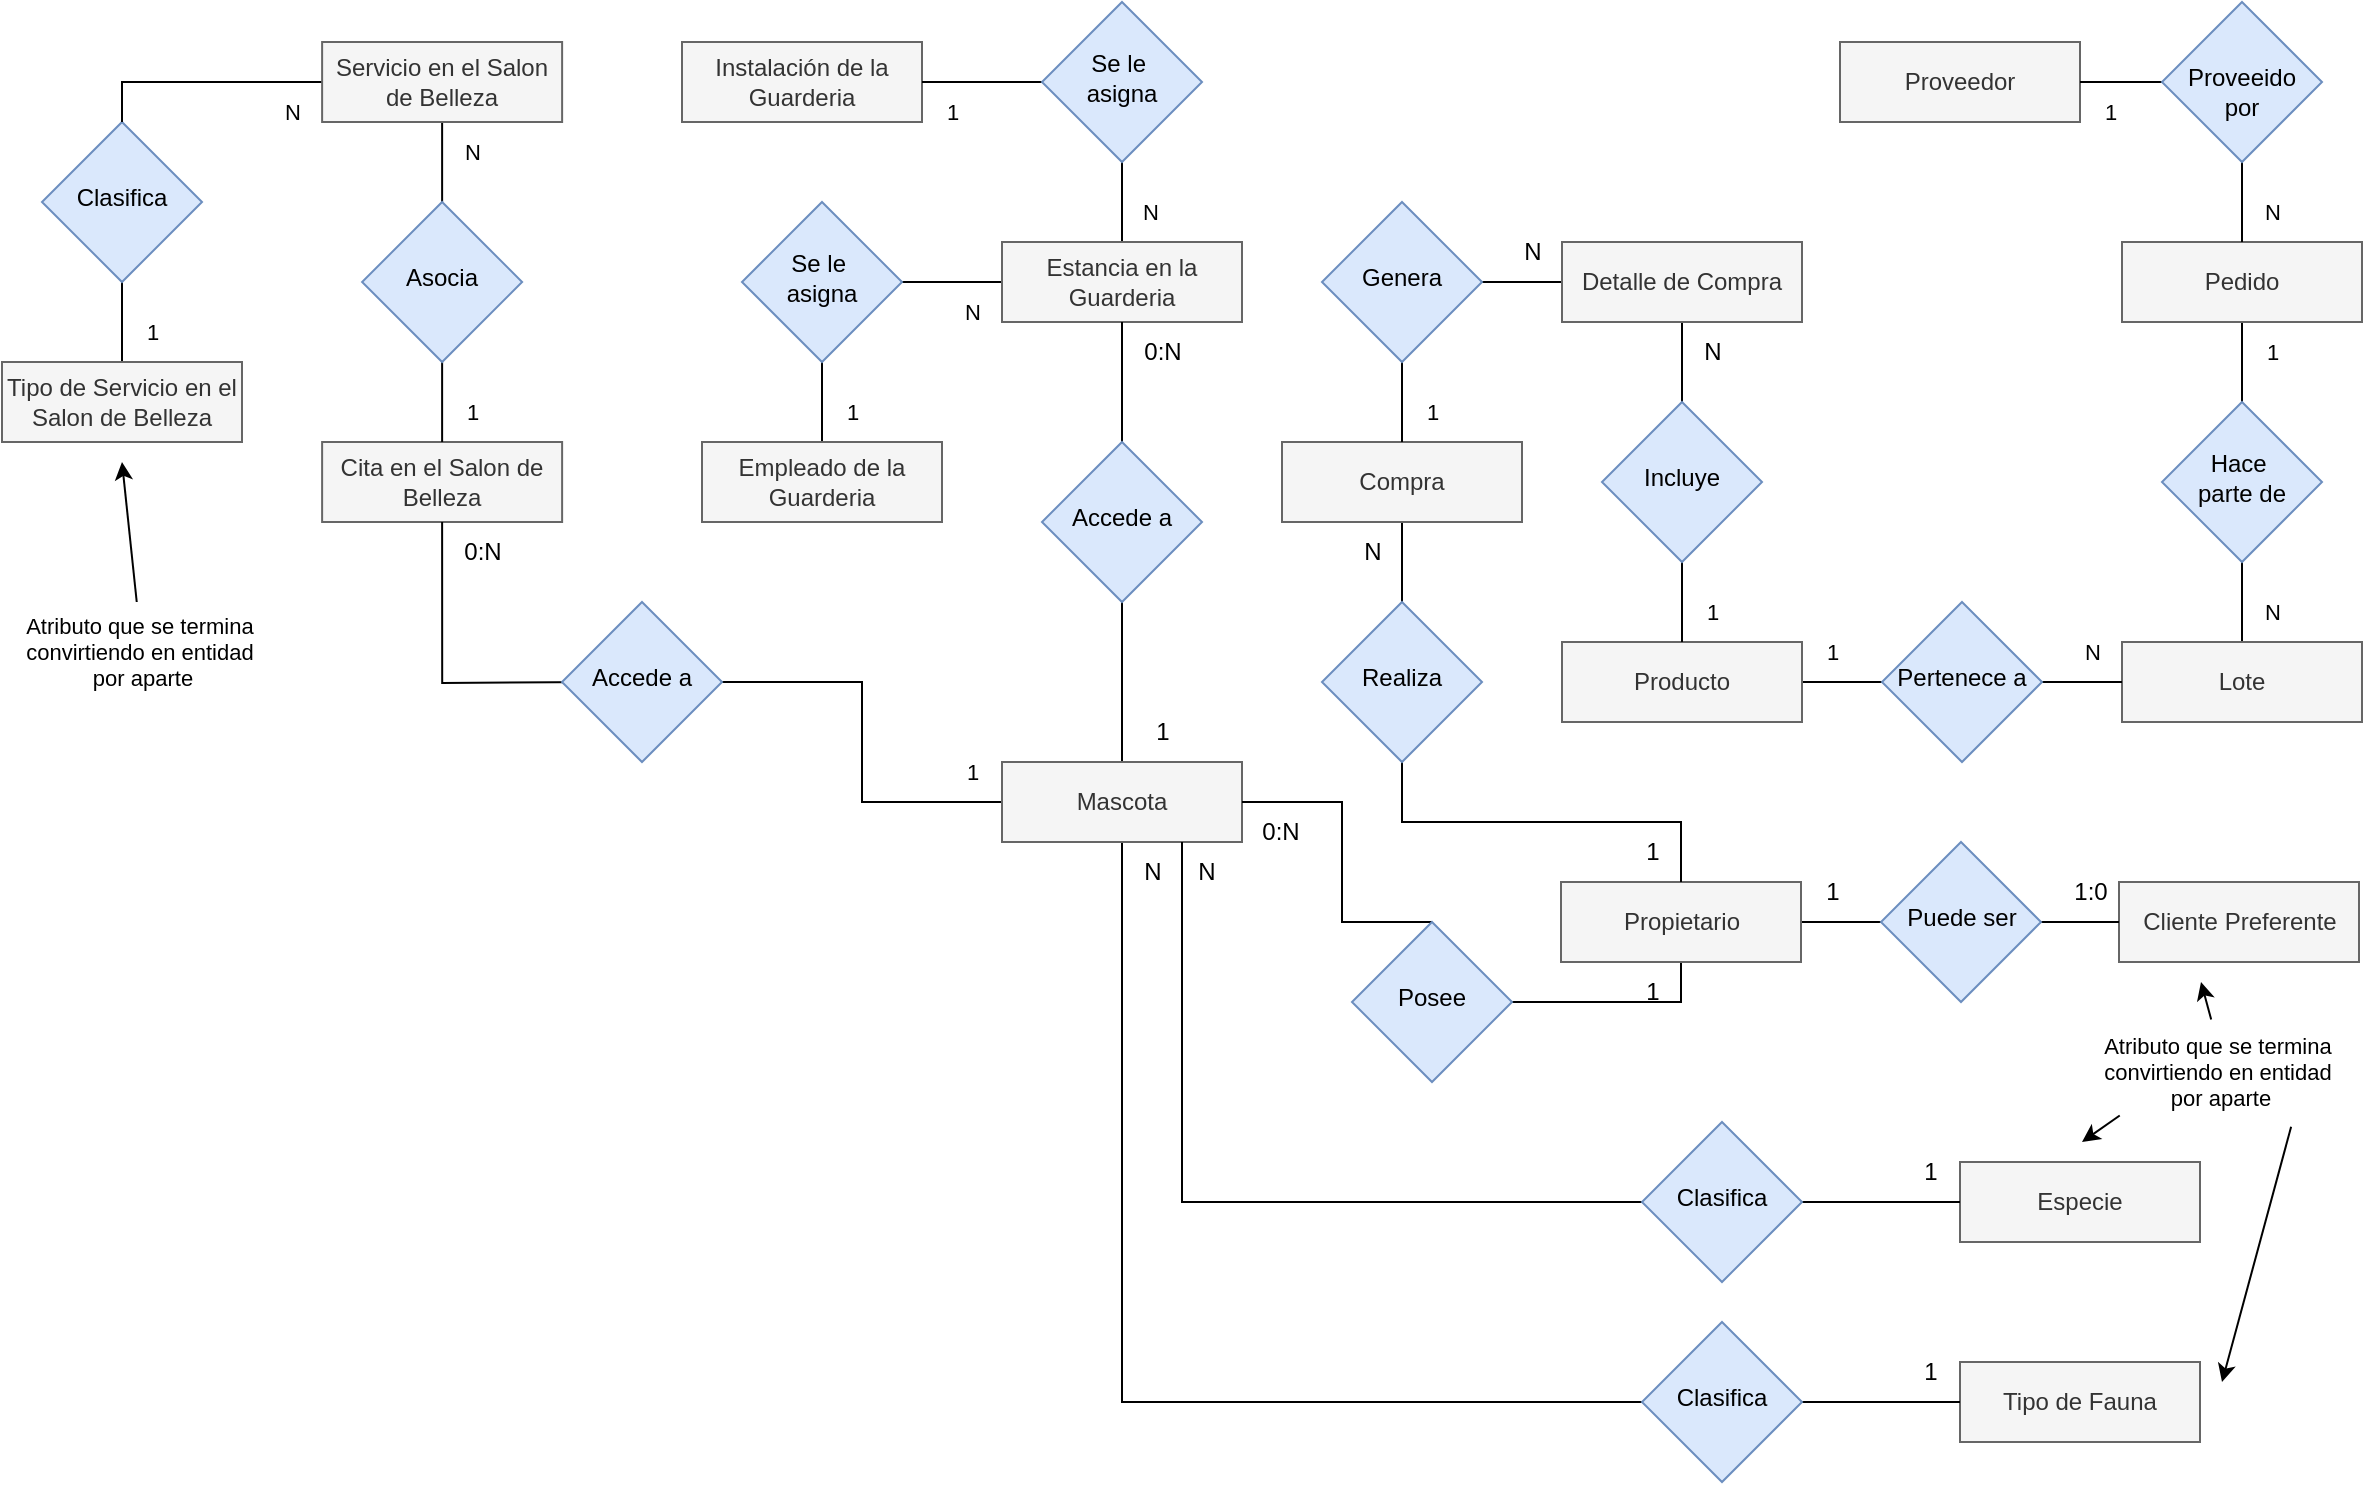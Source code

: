 <mxfile version="24.8.4">
  <diagram id="C5RBs43oDa-KdzZeNtuy" name="Page-1">
    <mxGraphModel dx="1219" dy="1579" grid="1" gridSize="10" guides="1" tooltips="1" connect="1" arrows="1" fold="1" page="1" pageScale="1" pageWidth="1169" pageHeight="827" math="0" shadow="0">
      <root>
        <mxCell id="WIyWlLk6GJQsqaUBKTNV-0" />
        <mxCell id="WIyWlLk6GJQsqaUBKTNV-1" parent="WIyWlLk6GJQsqaUBKTNV-0" />
        <mxCell id="ZD2my65vZ_bzbJDaCCm7-79" style="edgeStyle=orthogonalEdgeStyle;shape=connector;rounded=0;orthogonalLoop=1;jettySize=auto;html=1;exitX=0.5;exitY=0;exitDx=0;exitDy=0;entryX=0.5;entryY=1;entryDx=0;entryDy=0;strokeColor=default;align=center;verticalAlign=middle;fontFamily=Helvetica;fontSize=11;fontColor=default;labelBackgroundColor=default;endArrow=none;endFill=0;" edge="1" parent="WIyWlLk6GJQsqaUBKTNV-1" source="ZD2my65vZ_bzbJDaCCm7-2" target="ZD2my65vZ_bzbJDaCCm7-78">
          <mxGeometry relative="1" as="geometry" />
        </mxCell>
        <mxCell id="ZD2my65vZ_bzbJDaCCm7-2" value="Lote" style="rounded=0;whiteSpace=wrap;html=1;fillColor=#f5f5f5;fontColor=#333333;strokeColor=#666666;" vertex="1" parent="WIyWlLk6GJQsqaUBKTNV-1">
          <mxGeometry x="1640" y="-100" width="120" height="40" as="geometry" />
        </mxCell>
        <mxCell id="ZD2my65vZ_bzbJDaCCm7-113" style="edgeStyle=orthogonalEdgeStyle;shape=connector;rounded=0;orthogonalLoop=1;jettySize=auto;html=1;exitX=0.5;exitY=1;exitDx=0;exitDy=0;entryX=0;entryY=0.5;entryDx=0;entryDy=0;strokeColor=default;align=center;verticalAlign=middle;fontFamily=Helvetica;fontSize=11;fontColor=default;labelBackgroundColor=default;endArrow=none;endFill=0;" edge="1" parent="WIyWlLk6GJQsqaUBKTNV-1" source="ZD2my65vZ_bzbJDaCCm7-3" target="ZD2my65vZ_bzbJDaCCm7-112">
          <mxGeometry relative="1" as="geometry">
            <Array as="points">
              <mxPoint x="1140" y="280" />
            </Array>
          </mxGeometry>
        </mxCell>
        <mxCell id="ZD2my65vZ_bzbJDaCCm7-143" style="edgeStyle=orthogonalEdgeStyle;shape=connector;rounded=0;orthogonalLoop=1;jettySize=auto;html=1;exitX=0.5;exitY=0;exitDx=0;exitDy=0;entryX=0.5;entryY=1;entryDx=0;entryDy=0;strokeColor=default;align=center;verticalAlign=middle;fontFamily=Helvetica;fontSize=11;fontColor=default;labelBackgroundColor=default;endArrow=none;endFill=0;" edge="1" parent="WIyWlLk6GJQsqaUBKTNV-1" source="ZD2my65vZ_bzbJDaCCm7-3" target="ZD2my65vZ_bzbJDaCCm7-140">
          <mxGeometry relative="1" as="geometry" />
        </mxCell>
        <mxCell id="ZD2my65vZ_bzbJDaCCm7-161" style="edgeStyle=orthogonalEdgeStyle;shape=connector;rounded=0;orthogonalLoop=1;jettySize=auto;html=1;exitX=0;exitY=0.5;exitDx=0;exitDy=0;strokeColor=default;align=center;verticalAlign=middle;fontFamily=Helvetica;fontSize=11;fontColor=default;labelBackgroundColor=default;endArrow=none;endFill=0;" edge="1" parent="WIyWlLk6GJQsqaUBKTNV-1" source="ZD2my65vZ_bzbJDaCCm7-3" target="ZD2my65vZ_bzbJDaCCm7-138">
          <mxGeometry relative="1" as="geometry" />
        </mxCell>
        <mxCell id="ZD2my65vZ_bzbJDaCCm7-3" value="Mascota" style="rounded=0;whiteSpace=wrap;html=1;fillColor=#f5f5f5;fontColor=#333333;strokeColor=#666666;" vertex="1" parent="WIyWlLk6GJQsqaUBKTNV-1">
          <mxGeometry x="1080" y="-40" width="120" height="40" as="geometry" />
        </mxCell>
        <mxCell id="ZD2my65vZ_bzbJDaCCm7-103" style="edgeStyle=orthogonalEdgeStyle;shape=connector;rounded=0;orthogonalLoop=1;jettySize=auto;html=1;exitX=1;exitY=0.5;exitDx=0;exitDy=0;entryX=0;entryY=0.5;entryDx=0;entryDy=0;strokeColor=default;align=center;verticalAlign=middle;fontFamily=Helvetica;fontSize=11;fontColor=default;labelBackgroundColor=default;endArrow=none;endFill=0;" edge="1" parent="WIyWlLk6GJQsqaUBKTNV-1" source="ZD2my65vZ_bzbJDaCCm7-4" target="ZD2my65vZ_bzbJDaCCm7-102">
          <mxGeometry relative="1" as="geometry" />
        </mxCell>
        <mxCell id="ZD2my65vZ_bzbJDaCCm7-107" style="edgeStyle=orthogonalEdgeStyle;shape=connector;rounded=0;orthogonalLoop=1;jettySize=auto;html=1;exitX=0.5;exitY=1;exitDx=0;exitDy=0;entryX=1;entryY=0.5;entryDx=0;entryDy=0;strokeColor=default;align=center;verticalAlign=middle;fontFamily=Helvetica;fontSize=11;fontColor=default;labelBackgroundColor=default;endArrow=none;endFill=0;" edge="1" parent="WIyWlLk6GJQsqaUBKTNV-1" source="ZD2my65vZ_bzbJDaCCm7-4" target="ZD2my65vZ_bzbJDaCCm7-45">
          <mxGeometry relative="1" as="geometry">
            <mxPoint x="1329.5" y="100.0" as="targetPoint" />
          </mxGeometry>
        </mxCell>
        <mxCell id="ZD2my65vZ_bzbJDaCCm7-4" value="Propietario" style="rounded=0;whiteSpace=wrap;html=1;fillColor=#f5f5f5;fontColor=#333333;strokeColor=#666666;" vertex="1" parent="WIyWlLk6GJQsqaUBKTNV-1">
          <mxGeometry x="1359.5" y="20" width="120" height="40" as="geometry" />
        </mxCell>
        <mxCell id="ZD2my65vZ_bzbJDaCCm7-93" style="edgeStyle=orthogonalEdgeStyle;shape=connector;rounded=0;orthogonalLoop=1;jettySize=auto;html=1;exitX=1;exitY=0.5;exitDx=0;exitDy=0;entryX=0;entryY=0.5;entryDx=0;entryDy=0;strokeColor=default;align=center;verticalAlign=middle;fontFamily=Helvetica;fontSize=11;fontColor=default;labelBackgroundColor=default;endArrow=none;endFill=0;" edge="1" parent="WIyWlLk6GJQsqaUBKTNV-1" source="ZD2my65vZ_bzbJDaCCm7-7" target="ZD2my65vZ_bzbJDaCCm7-73">
          <mxGeometry relative="1" as="geometry" />
        </mxCell>
        <mxCell id="ZD2my65vZ_bzbJDaCCm7-7" value="Producto" style="rounded=0;whiteSpace=wrap;html=1;fillColor=#f5f5f5;fontColor=#333333;strokeColor=#666666;" vertex="1" parent="WIyWlLk6GJQsqaUBKTNV-1">
          <mxGeometry x="1360" y="-100" width="120" height="40" as="geometry" />
        </mxCell>
        <mxCell id="ZD2my65vZ_bzbJDaCCm7-90" style="edgeStyle=orthogonalEdgeStyle;shape=connector;rounded=0;orthogonalLoop=1;jettySize=auto;html=1;exitX=0;exitY=0.5;exitDx=0;exitDy=0;entryX=1;entryY=0.5;entryDx=0;entryDy=0;strokeColor=default;align=center;verticalAlign=middle;fontFamily=Helvetica;fontSize=11;fontColor=default;labelBackgroundColor=default;endArrow=none;endFill=0;" edge="1" parent="WIyWlLk6GJQsqaUBKTNV-1" source="ZD2my65vZ_bzbJDaCCm7-8" target="ZD2my65vZ_bzbJDaCCm7-51">
          <mxGeometry relative="1" as="geometry" />
        </mxCell>
        <mxCell id="ZD2my65vZ_bzbJDaCCm7-94" style="edgeStyle=orthogonalEdgeStyle;shape=connector;rounded=0;orthogonalLoop=1;jettySize=auto;html=1;exitX=0.5;exitY=1;exitDx=0;exitDy=0;entryX=0.5;entryY=0;entryDx=0;entryDy=0;strokeColor=default;align=center;verticalAlign=middle;fontFamily=Helvetica;fontSize=11;fontColor=default;labelBackgroundColor=default;endArrow=none;endFill=0;" edge="1" parent="WIyWlLk6GJQsqaUBKTNV-1" source="ZD2my65vZ_bzbJDaCCm7-8" target="ZD2my65vZ_bzbJDaCCm7-92">
          <mxGeometry relative="1" as="geometry" />
        </mxCell>
        <mxCell id="ZD2my65vZ_bzbJDaCCm7-8" value="Detalle de Compra" style="rounded=0;whiteSpace=wrap;html=1;fillColor=#f5f5f5;fontColor=#333333;strokeColor=#666666;" vertex="1" parent="WIyWlLk6GJQsqaUBKTNV-1">
          <mxGeometry x="1360" y="-300" width="120" height="40" as="geometry" />
        </mxCell>
        <mxCell id="ZD2my65vZ_bzbJDaCCm7-84" style="edgeStyle=orthogonalEdgeStyle;shape=connector;rounded=0;orthogonalLoop=1;jettySize=auto;html=1;exitX=0.5;exitY=1;exitDx=0;exitDy=0;entryX=0.5;entryY=0;entryDx=0;entryDy=0;strokeColor=default;align=center;verticalAlign=middle;fontFamily=Helvetica;fontSize=11;fontColor=default;labelBackgroundColor=default;endArrow=none;endFill=0;" edge="1" parent="WIyWlLk6GJQsqaUBKTNV-1" source="ZD2my65vZ_bzbJDaCCm7-9" target="ZD2my65vZ_bzbJDaCCm7-62">
          <mxGeometry relative="1" as="geometry" />
        </mxCell>
        <mxCell id="ZD2my65vZ_bzbJDaCCm7-9" value="Compra" style="rounded=0;whiteSpace=wrap;html=1;fillColor=#f5f5f5;fontColor=#333333;strokeColor=#666666;" vertex="1" parent="WIyWlLk6GJQsqaUBKTNV-1">
          <mxGeometry x="1220" y="-200" width="120" height="40" as="geometry" />
        </mxCell>
        <mxCell id="ZD2my65vZ_bzbJDaCCm7-41" value="1" style="text;html=1;align=center;verticalAlign=middle;resizable=0;points=[];autosize=1;strokeColor=none;fillColor=none;rounded=0;" vertex="1" parent="WIyWlLk6GJQsqaUBKTNV-1">
          <mxGeometry x="1389.5" y="60" width="30" height="30" as="geometry" />
        </mxCell>
        <mxCell id="ZD2my65vZ_bzbJDaCCm7-42" value="0:N" style="text;html=1;align=center;verticalAlign=middle;resizable=0;points=[];autosize=1;strokeColor=none;fillColor=none;rounded=0;" vertex="1" parent="WIyWlLk6GJQsqaUBKTNV-1">
          <mxGeometry x="1199" y="-20" width="40" height="30" as="geometry" />
        </mxCell>
        <mxCell id="ZD2my65vZ_bzbJDaCCm7-105" style="edgeStyle=orthogonalEdgeStyle;shape=connector;rounded=0;orthogonalLoop=1;jettySize=auto;html=1;exitX=0.5;exitY=0;exitDx=0;exitDy=0;entryX=1;entryY=0.5;entryDx=0;entryDy=0;strokeColor=default;align=center;verticalAlign=middle;fontFamily=Helvetica;fontSize=11;fontColor=default;labelBackgroundColor=default;endArrow=none;endFill=0;" edge="1" parent="WIyWlLk6GJQsqaUBKTNV-1" source="ZD2my65vZ_bzbJDaCCm7-45" target="ZD2my65vZ_bzbJDaCCm7-3">
          <mxGeometry relative="1" as="geometry">
            <Array as="points">
              <mxPoint x="1250" y="40" />
              <mxPoint x="1250" y="-20" />
            </Array>
          </mxGeometry>
        </mxCell>
        <mxCell id="ZD2my65vZ_bzbJDaCCm7-45" value="Posee" style="rhombus;whiteSpace=wrap;html=1;shadow=0;fontFamily=Helvetica;fontSize=12;align=center;strokeWidth=1;spacing=6;spacingTop=-4;fillColor=#dae8fc;strokeColor=#6c8ebf;rounded=0;" vertex="1" parent="WIyWlLk6GJQsqaUBKTNV-1">
          <mxGeometry x="1255" y="40" width="80" height="80" as="geometry" />
        </mxCell>
        <mxCell id="ZD2my65vZ_bzbJDaCCm7-46" value="N" style="text;html=1;align=center;verticalAlign=middle;resizable=0;points=[];autosize=1;strokeColor=none;fillColor=none;" vertex="1" parent="WIyWlLk6GJQsqaUBKTNV-1">
          <mxGeometry x="1420" y="-260" width="30" height="30" as="geometry" />
        </mxCell>
        <mxCell id="ZD2my65vZ_bzbJDaCCm7-48" value="N" style="text;html=1;align=center;verticalAlign=middle;resizable=0;points=[];autosize=1;strokeColor=none;fillColor=none;" vertex="1" parent="WIyWlLk6GJQsqaUBKTNV-1">
          <mxGeometry x="1250" y="-160" width="30" height="30" as="geometry" />
        </mxCell>
        <mxCell id="ZD2my65vZ_bzbJDaCCm7-89" style="edgeStyle=orthogonalEdgeStyle;shape=connector;rounded=0;orthogonalLoop=1;jettySize=auto;html=1;exitX=0.5;exitY=1;exitDx=0;exitDy=0;entryX=0.5;entryY=0;entryDx=0;entryDy=0;strokeColor=default;align=center;verticalAlign=middle;fontFamily=Helvetica;fontSize=11;fontColor=default;labelBackgroundColor=default;endArrow=none;endFill=0;" edge="1" parent="WIyWlLk6GJQsqaUBKTNV-1" source="ZD2my65vZ_bzbJDaCCm7-51" target="ZD2my65vZ_bzbJDaCCm7-9">
          <mxGeometry relative="1" as="geometry" />
        </mxCell>
        <mxCell id="ZD2my65vZ_bzbJDaCCm7-51" value="Genera" style="rhombus;whiteSpace=wrap;html=1;shadow=0;fontFamily=Helvetica;fontSize=12;align=center;strokeWidth=1;spacing=6;spacingTop=-4;fillColor=#dae8fc;strokeColor=#6c8ebf;rounded=0;" vertex="1" parent="WIyWlLk6GJQsqaUBKTNV-1">
          <mxGeometry x="1240" y="-320" width="80" height="80" as="geometry" />
        </mxCell>
        <mxCell id="ZD2my65vZ_bzbJDaCCm7-56" value="N" style="text;html=1;align=center;verticalAlign=middle;resizable=0;points=[];autosize=1;strokeColor=none;fillColor=none;" vertex="1" parent="WIyWlLk6GJQsqaUBKTNV-1">
          <mxGeometry x="1330" y="-310" width="30" height="30" as="geometry" />
        </mxCell>
        <mxCell id="ZD2my65vZ_bzbJDaCCm7-58" value="1" style="text;html=1;align=center;verticalAlign=middle;resizable=0;points=[];autosize=1;strokeColor=none;fillColor=none;" vertex="1" parent="WIyWlLk6GJQsqaUBKTNV-1">
          <mxGeometry x="1389.5" y="-10" width="30" height="30" as="geometry" />
        </mxCell>
        <mxCell id="ZD2my65vZ_bzbJDaCCm7-100" style="edgeStyle=orthogonalEdgeStyle;shape=connector;rounded=0;orthogonalLoop=1;jettySize=auto;html=1;exitX=0.5;exitY=1;exitDx=0;exitDy=0;strokeColor=default;align=center;verticalAlign=middle;fontFamily=Helvetica;fontSize=11;fontColor=default;labelBackgroundColor=default;endArrow=none;endFill=0;entryX=0.5;entryY=0;entryDx=0;entryDy=0;" edge="1" parent="WIyWlLk6GJQsqaUBKTNV-1" source="ZD2my65vZ_bzbJDaCCm7-62" target="ZD2my65vZ_bzbJDaCCm7-4">
          <mxGeometry relative="1" as="geometry">
            <mxPoint x="1369.615" y="10" as="targetPoint" />
            <mxPoint x="1370" y="-60.0" as="sourcePoint" />
          </mxGeometry>
        </mxCell>
        <mxCell id="ZD2my65vZ_bzbJDaCCm7-62" value="Realiza" style="rhombus;whiteSpace=wrap;html=1;shadow=0;fontFamily=Helvetica;fontSize=12;align=center;strokeWidth=1;spacing=6;spacingTop=-4;fillColor=#dae8fc;strokeColor=#6c8ebf;rounded=0;" vertex="1" parent="WIyWlLk6GJQsqaUBKTNV-1">
          <mxGeometry x="1240" y="-120" width="80" height="80" as="geometry" />
        </mxCell>
        <mxCell id="ZD2my65vZ_bzbJDaCCm7-75" style="edgeStyle=orthogonalEdgeStyle;rounded=0;orthogonalLoop=1;jettySize=auto;html=1;exitX=1;exitY=0.5;exitDx=0;exitDy=0;endArrow=none;endFill=0;" edge="1" parent="WIyWlLk6GJQsqaUBKTNV-1" source="ZD2my65vZ_bzbJDaCCm7-73" target="ZD2my65vZ_bzbJDaCCm7-2">
          <mxGeometry relative="1" as="geometry" />
        </mxCell>
        <mxCell id="ZD2my65vZ_bzbJDaCCm7-73" value="Pertenece a" style="rhombus;whiteSpace=wrap;html=1;shadow=0;fontFamily=Helvetica;fontSize=12;align=center;strokeWidth=1;spacing=6;spacingTop=-4;fillColor=#dae8fc;strokeColor=#6c8ebf;rounded=0;" vertex="1" parent="WIyWlLk6GJQsqaUBKTNV-1">
          <mxGeometry x="1520" y="-120" width="80" height="80" as="geometry" />
        </mxCell>
        <mxCell id="ZD2my65vZ_bzbJDaCCm7-76" value="N" style="text;html=1;align=center;verticalAlign=middle;resizable=0;points=[];autosize=1;strokeColor=none;fillColor=none;fontFamily=Helvetica;fontSize=11;fontColor=default;labelBackgroundColor=default;" vertex="1" parent="WIyWlLk6GJQsqaUBKTNV-1">
          <mxGeometry x="1610" y="-110" width="30" height="30" as="geometry" />
        </mxCell>
        <mxCell id="ZD2my65vZ_bzbJDaCCm7-77" value="1" style="text;html=1;align=center;verticalAlign=middle;resizable=0;points=[];autosize=1;strokeColor=none;fillColor=none;fontFamily=Helvetica;fontSize=11;fontColor=default;labelBackgroundColor=default;" vertex="1" parent="WIyWlLk6GJQsqaUBKTNV-1">
          <mxGeometry x="1480" y="-110" width="30" height="30" as="geometry" />
        </mxCell>
        <mxCell id="ZD2my65vZ_bzbJDaCCm7-81" style="edgeStyle=orthogonalEdgeStyle;shape=connector;rounded=0;orthogonalLoop=1;jettySize=auto;html=1;strokeColor=default;align=center;verticalAlign=middle;fontFamily=Helvetica;fontSize=11;fontColor=default;labelBackgroundColor=default;endArrow=none;endFill=0;" edge="1" parent="WIyWlLk6GJQsqaUBKTNV-1" source="ZD2my65vZ_bzbJDaCCm7-78" target="ZD2my65vZ_bzbJDaCCm7-80">
          <mxGeometry relative="1" as="geometry" />
        </mxCell>
        <mxCell id="ZD2my65vZ_bzbJDaCCm7-78" value="Hace&amp;nbsp;&lt;div&gt;parte de&lt;/div&gt;" style="rhombus;whiteSpace=wrap;html=1;shadow=0;fontFamily=Helvetica;fontSize=12;align=center;strokeWidth=1;spacing=6;spacingTop=-4;fillColor=#dae8fc;strokeColor=#6c8ebf;rounded=0;" vertex="1" parent="WIyWlLk6GJQsqaUBKTNV-1">
          <mxGeometry x="1660" y="-220" width="80" height="80" as="geometry" />
        </mxCell>
        <mxCell id="ZD2my65vZ_bzbJDaCCm7-80" value="Pedido" style="rounded=0;whiteSpace=wrap;html=1;fillColor=#f5f5f5;fontColor=#333333;strokeColor=#666666;" vertex="1" parent="WIyWlLk6GJQsqaUBKTNV-1">
          <mxGeometry x="1640" y="-300" width="120" height="40" as="geometry" />
        </mxCell>
        <mxCell id="ZD2my65vZ_bzbJDaCCm7-82" value="1" style="text;html=1;align=center;verticalAlign=middle;resizable=0;points=[];autosize=1;strokeColor=none;fillColor=none;fontFamily=Helvetica;fontSize=11;fontColor=default;labelBackgroundColor=default;" vertex="1" parent="WIyWlLk6GJQsqaUBKTNV-1">
          <mxGeometry x="1700" y="-260" width="30" height="30" as="geometry" />
        </mxCell>
        <mxCell id="ZD2my65vZ_bzbJDaCCm7-83" value="N" style="text;html=1;align=center;verticalAlign=middle;resizable=0;points=[];autosize=1;strokeColor=none;fillColor=none;fontFamily=Helvetica;fontSize=11;fontColor=default;labelBackgroundColor=default;" vertex="1" parent="WIyWlLk6GJQsqaUBKTNV-1">
          <mxGeometry x="1700" y="-130" width="30" height="30" as="geometry" />
        </mxCell>
        <mxCell id="ZD2my65vZ_bzbJDaCCm7-85" value="Proveedor" style="rounded=0;whiteSpace=wrap;html=1;fillColor=#f5f5f5;fontColor=#333333;strokeColor=#666666;" vertex="1" parent="WIyWlLk6GJQsqaUBKTNV-1">
          <mxGeometry x="1499" y="-400" width="120" height="40" as="geometry" />
        </mxCell>
        <mxCell id="ZD2my65vZ_bzbJDaCCm7-88" style="edgeStyle=orthogonalEdgeStyle;shape=connector;rounded=0;orthogonalLoop=1;jettySize=auto;html=1;exitX=0.5;exitY=1;exitDx=0;exitDy=0;entryX=0.5;entryY=0;entryDx=0;entryDy=0;strokeColor=default;align=center;verticalAlign=middle;fontFamily=Helvetica;fontSize=11;fontColor=default;labelBackgroundColor=default;endArrow=none;endFill=0;" edge="1" parent="WIyWlLk6GJQsqaUBKTNV-1" source="ZD2my65vZ_bzbJDaCCm7-86" target="ZD2my65vZ_bzbJDaCCm7-80">
          <mxGeometry relative="1" as="geometry" />
        </mxCell>
        <mxCell id="ZD2my65vZ_bzbJDaCCm7-97" style="edgeStyle=orthogonalEdgeStyle;shape=connector;rounded=0;orthogonalLoop=1;jettySize=auto;html=1;exitX=0;exitY=0.5;exitDx=0;exitDy=0;entryX=1;entryY=0.5;entryDx=0;entryDy=0;strokeColor=default;align=center;verticalAlign=middle;fontFamily=Helvetica;fontSize=11;fontColor=default;labelBackgroundColor=default;endArrow=none;endFill=0;" edge="1" parent="WIyWlLk6GJQsqaUBKTNV-1" source="ZD2my65vZ_bzbJDaCCm7-86" target="ZD2my65vZ_bzbJDaCCm7-85">
          <mxGeometry relative="1" as="geometry" />
        </mxCell>
        <mxCell id="ZD2my65vZ_bzbJDaCCm7-86" value="&lt;div&gt;&lt;br&gt;&lt;/div&gt;Proveeido&lt;div&gt;por&lt;/div&gt;" style="rhombus;whiteSpace=wrap;html=1;shadow=0;fontFamily=Helvetica;fontSize=12;align=center;strokeWidth=1;spacing=6;spacingTop=-4;fillColor=#dae8fc;strokeColor=#6c8ebf;rounded=0;" vertex="1" parent="WIyWlLk6GJQsqaUBKTNV-1">
          <mxGeometry x="1660" y="-420" width="80" height="80" as="geometry" />
        </mxCell>
        <mxCell id="ZD2my65vZ_bzbJDaCCm7-91" value="1" style="text;html=1;align=center;verticalAlign=middle;resizable=0;points=[];autosize=1;strokeColor=none;fillColor=none;fontFamily=Helvetica;fontSize=11;fontColor=default;labelBackgroundColor=default;" vertex="1" parent="WIyWlLk6GJQsqaUBKTNV-1">
          <mxGeometry x="1280" y="-230" width="30" height="30" as="geometry" />
        </mxCell>
        <mxCell id="ZD2my65vZ_bzbJDaCCm7-95" style="edgeStyle=orthogonalEdgeStyle;shape=connector;rounded=0;orthogonalLoop=1;jettySize=auto;html=1;exitX=0.5;exitY=1;exitDx=0;exitDy=0;entryX=0.5;entryY=0;entryDx=0;entryDy=0;strokeColor=default;align=center;verticalAlign=middle;fontFamily=Helvetica;fontSize=11;fontColor=default;labelBackgroundColor=default;endArrow=none;endFill=0;" edge="1" parent="WIyWlLk6GJQsqaUBKTNV-1" source="ZD2my65vZ_bzbJDaCCm7-92" target="ZD2my65vZ_bzbJDaCCm7-7">
          <mxGeometry relative="1" as="geometry" />
        </mxCell>
        <mxCell id="ZD2my65vZ_bzbJDaCCm7-92" value="Incluye" style="rhombus;whiteSpace=wrap;html=1;shadow=0;fontFamily=Helvetica;fontSize=12;align=center;strokeWidth=1;spacing=6;spacingTop=-4;fillColor=#dae8fc;strokeColor=#6c8ebf;rounded=0;" vertex="1" parent="WIyWlLk6GJQsqaUBKTNV-1">
          <mxGeometry x="1380" y="-220" width="80" height="80" as="geometry" />
        </mxCell>
        <mxCell id="ZD2my65vZ_bzbJDaCCm7-96" value="1" style="text;html=1;align=center;verticalAlign=middle;resizable=0;points=[];autosize=1;strokeColor=none;fillColor=none;fontFamily=Helvetica;fontSize=11;fontColor=default;labelBackgroundColor=default;" vertex="1" parent="WIyWlLk6GJQsqaUBKTNV-1">
          <mxGeometry x="1420" y="-130" width="30" height="30" as="geometry" />
        </mxCell>
        <mxCell id="ZD2my65vZ_bzbJDaCCm7-98" value="1" style="text;html=1;align=center;verticalAlign=middle;resizable=0;points=[];autosize=1;strokeColor=none;fillColor=none;fontFamily=Helvetica;fontSize=11;fontColor=default;labelBackgroundColor=default;" vertex="1" parent="WIyWlLk6GJQsqaUBKTNV-1">
          <mxGeometry x="1619" y="-380" width="30" height="30" as="geometry" />
        </mxCell>
        <mxCell id="ZD2my65vZ_bzbJDaCCm7-99" value="N" style="text;html=1;align=center;verticalAlign=middle;resizable=0;points=[];autosize=1;strokeColor=none;fillColor=none;fontFamily=Helvetica;fontSize=11;fontColor=default;labelBackgroundColor=default;" vertex="1" parent="WIyWlLk6GJQsqaUBKTNV-1">
          <mxGeometry x="1700" y="-330" width="30" height="30" as="geometry" />
        </mxCell>
        <mxCell id="ZD2my65vZ_bzbJDaCCm7-101" value="Cliente Preferente" style="rounded=0;whiteSpace=wrap;html=1;fillColor=#f5f5f5;fontColor=#333333;strokeColor=#666666;" vertex="1" parent="WIyWlLk6GJQsqaUBKTNV-1">
          <mxGeometry x="1638.5" y="20" width="120" height="40" as="geometry" />
        </mxCell>
        <mxCell id="ZD2my65vZ_bzbJDaCCm7-104" style="edgeStyle=orthogonalEdgeStyle;shape=connector;rounded=0;orthogonalLoop=1;jettySize=auto;html=1;exitX=1;exitY=0.5;exitDx=0;exitDy=0;entryX=0;entryY=0.5;entryDx=0;entryDy=0;strokeColor=default;align=center;verticalAlign=middle;fontFamily=Helvetica;fontSize=11;fontColor=default;labelBackgroundColor=default;endArrow=none;endFill=0;" edge="1" parent="WIyWlLk6GJQsqaUBKTNV-1" source="ZD2my65vZ_bzbJDaCCm7-102" target="ZD2my65vZ_bzbJDaCCm7-101">
          <mxGeometry relative="1" as="geometry" />
        </mxCell>
        <mxCell id="ZD2my65vZ_bzbJDaCCm7-102" value="Puede ser" style="rhombus;whiteSpace=wrap;html=1;shadow=0;fontFamily=Helvetica;fontSize=12;align=center;strokeWidth=1;spacing=6;spacingTop=-4;fillColor=#dae8fc;strokeColor=#6c8ebf;rounded=0;" vertex="1" parent="WIyWlLk6GJQsqaUBKTNV-1">
          <mxGeometry x="1519.5" width="80" height="80" as="geometry" />
        </mxCell>
        <mxCell id="ZD2my65vZ_bzbJDaCCm7-108" value="Atributo que se termina&amp;nbsp;&lt;div&gt;convirtiendo en entidad&amp;nbsp;&lt;/div&gt;&lt;div&gt;por aparte&lt;/div&gt;" style="text;html=1;align=center;verticalAlign=middle;resizable=0;points=[];autosize=1;strokeColor=none;fillColor=none;fontFamily=Helvetica;fontSize=11;fontColor=default;labelBackgroundColor=default;" vertex="1" parent="WIyWlLk6GJQsqaUBKTNV-1">
          <mxGeometry x="1619" y="90" width="140" height="50" as="geometry" />
        </mxCell>
        <mxCell id="ZD2my65vZ_bzbJDaCCm7-109" value="Especie" style="rounded=0;whiteSpace=wrap;html=1;fillColor=#f5f5f5;fontColor=#333333;strokeColor=#666666;" vertex="1" parent="WIyWlLk6GJQsqaUBKTNV-1">
          <mxGeometry x="1559" y="160" width="120" height="40" as="geometry" />
        </mxCell>
        <mxCell id="ZD2my65vZ_bzbJDaCCm7-110" value="Tipo de Fauna" style="rounded=0;whiteSpace=wrap;html=1;fillColor=#f5f5f5;fontColor=#333333;strokeColor=#666666;" vertex="1" parent="WIyWlLk6GJQsqaUBKTNV-1">
          <mxGeometry x="1559" y="260" width="120" height="40" as="geometry" />
        </mxCell>
        <mxCell id="ZD2my65vZ_bzbJDaCCm7-118" style="edgeStyle=orthogonalEdgeStyle;shape=connector;rounded=0;orthogonalLoop=1;jettySize=auto;html=1;exitX=1;exitY=0.5;exitDx=0;exitDy=0;entryX=0;entryY=0.5;entryDx=0;entryDy=0;strokeColor=default;align=center;verticalAlign=middle;fontFamily=Helvetica;fontSize=11;fontColor=default;labelBackgroundColor=default;endArrow=none;endFill=0;" edge="1" parent="WIyWlLk6GJQsqaUBKTNV-1" source="ZD2my65vZ_bzbJDaCCm7-111" target="ZD2my65vZ_bzbJDaCCm7-109">
          <mxGeometry relative="1" as="geometry">
            <Array as="points">
              <mxPoint x="1479" y="180" />
            </Array>
          </mxGeometry>
        </mxCell>
        <mxCell id="ZD2my65vZ_bzbJDaCCm7-155" style="edgeStyle=orthogonalEdgeStyle;shape=connector;rounded=0;orthogonalLoop=1;jettySize=auto;html=1;exitX=0;exitY=0.5;exitDx=0;exitDy=0;entryX=0.75;entryY=1;entryDx=0;entryDy=0;strokeColor=default;align=center;verticalAlign=middle;fontFamily=Helvetica;fontSize=11;fontColor=default;labelBackgroundColor=default;endArrow=none;endFill=0;" edge="1" parent="WIyWlLk6GJQsqaUBKTNV-1" source="ZD2my65vZ_bzbJDaCCm7-111" target="ZD2my65vZ_bzbJDaCCm7-3">
          <mxGeometry relative="1" as="geometry">
            <Array as="points">
              <mxPoint x="1170" y="180" />
            </Array>
          </mxGeometry>
        </mxCell>
        <mxCell id="ZD2my65vZ_bzbJDaCCm7-111" value="Clasifica" style="rhombus;whiteSpace=wrap;html=1;shadow=0;fontFamily=Helvetica;fontSize=12;align=center;strokeWidth=1;spacing=6;spacingTop=-4;fillColor=#dae8fc;strokeColor=#6c8ebf;rounded=0;" vertex="1" parent="WIyWlLk6GJQsqaUBKTNV-1">
          <mxGeometry x="1400" y="140" width="80" height="80" as="geometry" />
        </mxCell>
        <mxCell id="ZD2my65vZ_bzbJDaCCm7-119" style="edgeStyle=orthogonalEdgeStyle;shape=connector;rounded=0;orthogonalLoop=1;jettySize=auto;html=1;exitX=1;exitY=0.5;exitDx=0;exitDy=0;entryX=0;entryY=0.5;entryDx=0;entryDy=0;strokeColor=default;align=center;verticalAlign=middle;fontFamily=Helvetica;fontSize=11;fontColor=default;labelBackgroundColor=default;endArrow=none;endFill=0;" edge="1" parent="WIyWlLk6GJQsqaUBKTNV-1" source="ZD2my65vZ_bzbJDaCCm7-112" target="ZD2my65vZ_bzbJDaCCm7-110">
          <mxGeometry relative="1" as="geometry" />
        </mxCell>
        <mxCell id="ZD2my65vZ_bzbJDaCCm7-112" value="Clasifica" style="rhombus;whiteSpace=wrap;html=1;shadow=0;fontFamily=Helvetica;fontSize=12;align=center;strokeWidth=1;spacing=6;spacingTop=-4;fillColor=#dae8fc;strokeColor=#6c8ebf;rounded=0;" vertex="1" parent="WIyWlLk6GJQsqaUBKTNV-1">
          <mxGeometry x="1400" y="240" width="80" height="80" as="geometry" />
        </mxCell>
        <mxCell id="ZD2my65vZ_bzbJDaCCm7-115" value="1" style="text;html=1;align=center;verticalAlign=middle;resizable=0;points=[];autosize=1;strokeColor=none;fillColor=none;" vertex="1" parent="WIyWlLk6GJQsqaUBKTNV-1">
          <mxGeometry x="1479.5" y="10" width="30" height="30" as="geometry" />
        </mxCell>
        <mxCell id="ZD2my65vZ_bzbJDaCCm7-116" value="1:0" style="text;html=1;align=center;verticalAlign=middle;resizable=0;points=[];autosize=1;strokeColor=none;fillColor=none;" vertex="1" parent="WIyWlLk6GJQsqaUBKTNV-1">
          <mxGeometry x="1603.5" y="10" width="40" height="30" as="geometry" />
        </mxCell>
        <mxCell id="ZD2my65vZ_bzbJDaCCm7-120" value="N" style="text;html=1;align=center;verticalAlign=middle;resizable=0;points=[];autosize=1;strokeColor=none;fillColor=none;rounded=0;" vertex="1" parent="WIyWlLk6GJQsqaUBKTNV-1">
          <mxGeometry x="1167" width="30" height="30" as="geometry" />
        </mxCell>
        <mxCell id="ZD2my65vZ_bzbJDaCCm7-121" value="1" style="text;html=1;align=center;verticalAlign=middle;resizable=0;points=[];autosize=1;strokeColor=none;fillColor=none;rounded=0;" vertex="1" parent="WIyWlLk6GJQsqaUBKTNV-1">
          <mxGeometry x="1529" y="250" width="30" height="30" as="geometry" />
        </mxCell>
        <mxCell id="ZD2my65vZ_bzbJDaCCm7-122" value="1" style="text;html=1;align=center;verticalAlign=middle;resizable=0;points=[];autosize=1;strokeColor=none;fillColor=none;rounded=0;" vertex="1" parent="WIyWlLk6GJQsqaUBKTNV-1">
          <mxGeometry x="1529" y="150" width="30" height="30" as="geometry" />
        </mxCell>
        <mxCell id="ZD2my65vZ_bzbJDaCCm7-125" value="" style="endArrow=classic;html=1;rounded=0;strokeColor=default;align=center;verticalAlign=middle;fontFamily=Helvetica;fontSize=11;fontColor=default;labelBackgroundColor=default;exitX=0.754;exitY=1.048;exitDx=0;exitDy=0;exitPerimeter=0;" edge="1" parent="WIyWlLk6GJQsqaUBKTNV-1" source="ZD2my65vZ_bzbJDaCCm7-108">
          <mxGeometry width="50" height="50" relative="1" as="geometry">
            <mxPoint x="1722.74" y="145" as="sourcePoint" />
            <mxPoint x="1690" y="270" as="targetPoint" />
          </mxGeometry>
        </mxCell>
        <mxCell id="ZD2my65vZ_bzbJDaCCm7-126" value="" style="endArrow=classic;html=1;rounded=0;strokeColor=default;align=center;verticalAlign=middle;fontFamily=Helvetica;fontSize=11;fontColor=default;labelBackgroundColor=default;exitX=0.142;exitY=0.935;exitDx=0;exitDy=0;exitPerimeter=0;" edge="1" parent="WIyWlLk6GJQsqaUBKTNV-1" source="ZD2my65vZ_bzbJDaCCm7-108">
          <mxGeometry width="50" height="50" relative="1" as="geometry">
            <mxPoint x="1629" y="130" as="sourcePoint" />
            <mxPoint x="1620" y="150" as="targetPoint" />
          </mxGeometry>
        </mxCell>
        <mxCell id="ZD2my65vZ_bzbJDaCCm7-127" value="" style="endArrow=classic;html=1;rounded=0;strokeColor=default;align=center;verticalAlign=middle;fontFamily=Helvetica;fontSize=11;fontColor=default;labelBackgroundColor=default;exitX=0.115;exitY=-0.025;exitDx=0;exitDy=0;exitPerimeter=0;" edge="1" parent="WIyWlLk6GJQsqaUBKTNV-1">
          <mxGeometry width="50" height="50" relative="1" as="geometry">
            <mxPoint x="1684.6" y="88.75" as="sourcePoint" />
            <mxPoint x="1679.5" y="70" as="targetPoint" />
          </mxGeometry>
        </mxCell>
        <mxCell id="ZD2my65vZ_bzbJDaCCm7-128" value="N" style="text;html=1;align=center;verticalAlign=middle;resizable=0;points=[];autosize=1;strokeColor=none;fillColor=none;rounded=0;" vertex="1" parent="WIyWlLk6GJQsqaUBKTNV-1">
          <mxGeometry x="1140" width="30" height="30" as="geometry" />
        </mxCell>
        <mxCell id="ZD2my65vZ_bzbJDaCCm7-170" style="edgeStyle=orthogonalEdgeStyle;shape=connector;rounded=0;orthogonalLoop=1;jettySize=auto;html=1;exitX=0.5;exitY=1;exitDx=0;exitDy=0;entryX=0.5;entryY=0;entryDx=0;entryDy=0;strokeColor=default;align=center;verticalAlign=middle;fontFamily=Helvetica;fontSize=11;fontColor=default;labelBackgroundColor=default;endArrow=none;endFill=0;" edge="1" parent="WIyWlLk6GJQsqaUBKTNV-1" source="ZD2my65vZ_bzbJDaCCm7-130" target="ZD2my65vZ_bzbJDaCCm7-132">
          <mxGeometry relative="1" as="geometry" />
        </mxCell>
        <mxCell id="ZD2my65vZ_bzbJDaCCm7-130" value="Clasifica" style="rhombus;whiteSpace=wrap;html=1;shadow=0;fontFamily=Helvetica;fontSize=12;align=center;strokeWidth=1;spacing=6;spacingTop=-4;fillColor=#dae8fc;strokeColor=#6c8ebf;rounded=0;" vertex="1" parent="WIyWlLk6GJQsqaUBKTNV-1">
          <mxGeometry x="600" y="-360" width="80" height="80" as="geometry" />
        </mxCell>
        <mxCell id="ZD2my65vZ_bzbJDaCCm7-131" value="Cita en el Salon de Belleza" style="rounded=0;whiteSpace=wrap;html=1;fillColor=#f5f5f5;fontColor=#333333;strokeColor=#666666;" vertex="1" parent="WIyWlLk6GJQsqaUBKTNV-1">
          <mxGeometry x="740.06" y="-200" width="120" height="40" as="geometry" />
        </mxCell>
        <mxCell id="ZD2my65vZ_bzbJDaCCm7-132" value="Tipo de Servicio en el Salon de Belleza" style="rounded=0;whiteSpace=wrap;html=1;fillColor=#f5f5f5;fontColor=#333333;strokeColor=#666666;" vertex="1" parent="WIyWlLk6GJQsqaUBKTNV-1">
          <mxGeometry x="580" y="-240" width="120" height="40" as="geometry" />
        </mxCell>
        <mxCell id="ZD2my65vZ_bzbJDaCCm7-149" style="edgeStyle=orthogonalEdgeStyle;shape=connector;rounded=0;orthogonalLoop=1;jettySize=auto;html=1;exitX=0.5;exitY=0;exitDx=0;exitDy=0;entryX=0.5;entryY=1;entryDx=0;entryDy=0;strokeColor=default;align=center;verticalAlign=middle;fontFamily=Helvetica;fontSize=11;fontColor=default;labelBackgroundColor=default;endArrow=none;endFill=0;" edge="1" parent="WIyWlLk6GJQsqaUBKTNV-1" source="ZD2my65vZ_bzbJDaCCm7-133" target="ZD2my65vZ_bzbJDaCCm7-142">
          <mxGeometry relative="1" as="geometry" />
        </mxCell>
        <mxCell id="ZD2my65vZ_bzbJDaCCm7-133" value="Empleado de la Guarderia" style="rounded=0;whiteSpace=wrap;html=1;fillColor=#f5f5f5;fontColor=#333333;strokeColor=#666666;" vertex="1" parent="WIyWlLk6GJQsqaUBKTNV-1">
          <mxGeometry x="930" y="-200" width="120" height="40" as="geometry" />
        </mxCell>
        <mxCell id="ZD2my65vZ_bzbJDaCCm7-166" style="edgeStyle=orthogonalEdgeStyle;shape=connector;rounded=0;orthogonalLoop=1;jettySize=auto;html=1;exitX=0.5;exitY=1;exitDx=0;exitDy=0;entryX=0.5;entryY=0;entryDx=0;entryDy=0;strokeColor=default;align=center;verticalAlign=middle;fontFamily=Helvetica;fontSize=11;fontColor=default;labelBackgroundColor=default;endArrow=none;endFill=0;" edge="1" parent="WIyWlLk6GJQsqaUBKTNV-1" source="ZD2my65vZ_bzbJDaCCm7-134" target="ZD2my65vZ_bzbJDaCCm7-137">
          <mxGeometry relative="1" as="geometry" />
        </mxCell>
        <mxCell id="ZD2my65vZ_bzbJDaCCm7-169" style="edgeStyle=orthogonalEdgeStyle;shape=connector;rounded=0;orthogonalLoop=1;jettySize=auto;html=1;exitX=0;exitY=0.5;exitDx=0;exitDy=0;entryX=0.5;entryY=0;entryDx=0;entryDy=0;strokeColor=default;align=center;verticalAlign=middle;fontFamily=Helvetica;fontSize=11;fontColor=default;labelBackgroundColor=default;endArrow=none;endFill=0;" edge="1" parent="WIyWlLk6GJQsqaUBKTNV-1" source="ZD2my65vZ_bzbJDaCCm7-134" target="ZD2my65vZ_bzbJDaCCm7-130">
          <mxGeometry relative="1" as="geometry" />
        </mxCell>
        <mxCell id="ZD2my65vZ_bzbJDaCCm7-134" value="Servicio en el Salon de Belleza" style="rounded=0;whiteSpace=wrap;html=1;fillColor=#f5f5f5;fontColor=#333333;strokeColor=#666666;" vertex="1" parent="WIyWlLk6GJQsqaUBKTNV-1">
          <mxGeometry x="740.06" y="-400" width="120" height="40" as="geometry" />
        </mxCell>
        <mxCell id="ZD2my65vZ_bzbJDaCCm7-146" style="edgeStyle=orthogonalEdgeStyle;shape=connector;rounded=0;orthogonalLoop=1;jettySize=auto;html=1;exitX=0.5;exitY=0;exitDx=0;exitDy=0;entryX=0.5;entryY=1;entryDx=0;entryDy=0;strokeColor=default;align=center;verticalAlign=middle;fontFamily=Helvetica;fontSize=11;fontColor=default;labelBackgroundColor=default;endArrow=none;endFill=0;" edge="1" parent="WIyWlLk6GJQsqaUBKTNV-1" source="ZD2my65vZ_bzbJDaCCm7-135" target="ZD2my65vZ_bzbJDaCCm7-139">
          <mxGeometry relative="1" as="geometry" />
        </mxCell>
        <mxCell id="ZD2my65vZ_bzbJDaCCm7-148" style="edgeStyle=orthogonalEdgeStyle;shape=connector;rounded=0;orthogonalLoop=1;jettySize=auto;html=1;exitX=0;exitY=0.5;exitDx=0;exitDy=0;entryX=1;entryY=0.5;entryDx=0;entryDy=0;strokeColor=default;align=center;verticalAlign=middle;fontFamily=Helvetica;fontSize=11;fontColor=default;labelBackgroundColor=default;endArrow=none;endFill=0;" edge="1" parent="WIyWlLk6GJQsqaUBKTNV-1" source="ZD2my65vZ_bzbJDaCCm7-135" target="ZD2my65vZ_bzbJDaCCm7-142">
          <mxGeometry relative="1" as="geometry" />
        </mxCell>
        <mxCell id="ZD2my65vZ_bzbJDaCCm7-135" value="Estancia en la Guarderia" style="rounded=0;whiteSpace=wrap;html=1;fillColor=#f5f5f5;fontColor=#333333;strokeColor=#666666;" vertex="1" parent="WIyWlLk6GJQsqaUBKTNV-1">
          <mxGeometry x="1080" y="-300" width="120" height="40" as="geometry" />
        </mxCell>
        <mxCell id="ZD2my65vZ_bzbJDaCCm7-136" value="Instalación de la Guarderia" style="rounded=0;whiteSpace=wrap;html=1;fillColor=#f5f5f5;fontColor=#333333;strokeColor=#666666;" vertex="1" parent="WIyWlLk6GJQsqaUBKTNV-1">
          <mxGeometry x="920" y="-400" width="120" height="40" as="geometry" />
        </mxCell>
        <mxCell id="ZD2my65vZ_bzbJDaCCm7-167" style="edgeStyle=orthogonalEdgeStyle;shape=connector;rounded=0;orthogonalLoop=1;jettySize=auto;html=1;exitX=0.5;exitY=1;exitDx=0;exitDy=0;entryX=0.5;entryY=0;entryDx=0;entryDy=0;strokeColor=default;align=center;verticalAlign=middle;fontFamily=Helvetica;fontSize=11;fontColor=default;labelBackgroundColor=default;endArrow=none;endFill=0;" edge="1" parent="WIyWlLk6GJQsqaUBKTNV-1" source="ZD2my65vZ_bzbJDaCCm7-137" target="ZD2my65vZ_bzbJDaCCm7-131">
          <mxGeometry relative="1" as="geometry" />
        </mxCell>
        <mxCell id="ZD2my65vZ_bzbJDaCCm7-137" value="Asocia" style="rhombus;whiteSpace=wrap;html=1;shadow=0;fontFamily=Helvetica;fontSize=12;align=center;strokeWidth=1;spacing=6;spacingTop=-4;fillColor=#dae8fc;strokeColor=#6c8ebf;rounded=0;" vertex="1" parent="WIyWlLk6GJQsqaUBKTNV-1">
          <mxGeometry x="760.06" y="-320" width="80" height="80" as="geometry" />
        </mxCell>
        <mxCell id="ZD2my65vZ_bzbJDaCCm7-162" style="edgeStyle=orthogonalEdgeStyle;shape=connector;rounded=0;orthogonalLoop=1;jettySize=auto;html=1;exitX=0;exitY=0.5;exitDx=0;exitDy=0;entryX=0.5;entryY=1;entryDx=0;entryDy=0;strokeColor=default;align=center;verticalAlign=middle;fontFamily=Helvetica;fontSize=11;fontColor=default;labelBackgroundColor=default;endArrow=none;endFill=0;" edge="1" parent="WIyWlLk6GJQsqaUBKTNV-1" target="ZD2my65vZ_bzbJDaCCm7-131">
          <mxGeometry relative="1" as="geometry">
            <mxPoint x="880.06" y="-80.0" as="sourcePoint" />
          </mxGeometry>
        </mxCell>
        <mxCell id="ZD2my65vZ_bzbJDaCCm7-138" value="Accede a" style="rhombus;whiteSpace=wrap;html=1;shadow=0;fontFamily=Helvetica;fontSize=12;align=center;strokeWidth=1;spacing=6;spacingTop=-4;fillColor=#dae8fc;strokeColor=#6c8ebf;rounded=0;" vertex="1" parent="WIyWlLk6GJQsqaUBKTNV-1">
          <mxGeometry x="860" y="-120" width="80" height="80" as="geometry" />
        </mxCell>
        <mxCell id="ZD2my65vZ_bzbJDaCCm7-147" style="edgeStyle=orthogonalEdgeStyle;shape=connector;rounded=0;orthogonalLoop=1;jettySize=auto;html=1;exitX=0;exitY=0.5;exitDx=0;exitDy=0;entryX=1;entryY=0.5;entryDx=0;entryDy=0;strokeColor=default;align=center;verticalAlign=middle;fontFamily=Helvetica;fontSize=11;fontColor=default;labelBackgroundColor=default;endArrow=none;endFill=0;" edge="1" parent="WIyWlLk6GJQsqaUBKTNV-1" source="ZD2my65vZ_bzbJDaCCm7-139" target="ZD2my65vZ_bzbJDaCCm7-136">
          <mxGeometry relative="1" as="geometry" />
        </mxCell>
        <mxCell id="ZD2my65vZ_bzbJDaCCm7-139" value="Se le&amp;nbsp;&lt;div&gt;asigna&lt;/div&gt;" style="rhombus;whiteSpace=wrap;html=1;shadow=0;fontFamily=Helvetica;fontSize=12;align=center;strokeWidth=1;spacing=6;spacingTop=-4;fillColor=#dae8fc;strokeColor=#6c8ebf;rounded=0;" vertex="1" parent="WIyWlLk6GJQsqaUBKTNV-1">
          <mxGeometry x="1100" y="-420" width="80" height="80" as="geometry" />
        </mxCell>
        <mxCell id="ZD2my65vZ_bzbJDaCCm7-145" style="edgeStyle=orthogonalEdgeStyle;shape=connector;rounded=0;orthogonalLoop=1;jettySize=auto;html=1;exitX=0.5;exitY=0;exitDx=0;exitDy=0;strokeColor=default;align=center;verticalAlign=middle;fontFamily=Helvetica;fontSize=11;fontColor=default;labelBackgroundColor=default;endArrow=none;endFill=0;" edge="1" parent="WIyWlLk6GJQsqaUBKTNV-1" source="ZD2my65vZ_bzbJDaCCm7-140" target="ZD2my65vZ_bzbJDaCCm7-135">
          <mxGeometry relative="1" as="geometry" />
        </mxCell>
        <mxCell id="ZD2my65vZ_bzbJDaCCm7-140" value="Accede a" style="rhombus;whiteSpace=wrap;html=1;shadow=0;fontFamily=Helvetica;fontSize=12;align=center;strokeWidth=1;spacing=6;spacingTop=-4;fillColor=#dae8fc;strokeColor=#6c8ebf;rounded=0;" vertex="1" parent="WIyWlLk6GJQsqaUBKTNV-1">
          <mxGeometry x="1100" y="-200" width="80" height="80" as="geometry" />
        </mxCell>
        <mxCell id="ZD2my65vZ_bzbJDaCCm7-142" value="Se le&amp;nbsp;&lt;div&gt;asigna&lt;/div&gt;" style="rhombus;whiteSpace=wrap;html=1;shadow=0;fontFamily=Helvetica;fontSize=12;align=center;strokeWidth=1;spacing=6;spacingTop=-4;fillColor=#dae8fc;strokeColor=#6c8ebf;rounded=0;" vertex="1" parent="WIyWlLk6GJQsqaUBKTNV-1">
          <mxGeometry x="950" y="-320" width="80" height="80" as="geometry" />
        </mxCell>
        <mxCell id="ZD2my65vZ_bzbJDaCCm7-151" value="1" style="text;html=1;align=center;verticalAlign=middle;resizable=0;points=[];autosize=1;strokeColor=none;fillColor=none;rounded=0;" vertex="1" parent="WIyWlLk6GJQsqaUBKTNV-1">
          <mxGeometry x="1145" y="-70" width="30" height="30" as="geometry" />
        </mxCell>
        <mxCell id="ZD2my65vZ_bzbJDaCCm7-153" value="0:N" style="text;html=1;align=center;verticalAlign=middle;resizable=0;points=[];autosize=1;strokeColor=none;fillColor=none;rounded=0;" vertex="1" parent="WIyWlLk6GJQsqaUBKTNV-1">
          <mxGeometry x="800.06" y="-160" width="40" height="30" as="geometry" />
        </mxCell>
        <mxCell id="ZD2my65vZ_bzbJDaCCm7-154" value="0:N" style="text;html=1;align=center;verticalAlign=middle;resizable=0;points=[];autosize=1;strokeColor=none;fillColor=none;rounded=0;" vertex="1" parent="WIyWlLk6GJQsqaUBKTNV-1">
          <mxGeometry x="1140" y="-260" width="40" height="30" as="geometry" />
        </mxCell>
        <mxCell id="ZD2my65vZ_bzbJDaCCm7-156" value="1" style="text;html=1;align=center;verticalAlign=middle;resizable=0;points=[];autosize=1;strokeColor=none;fillColor=none;fontFamily=Helvetica;fontSize=11;fontColor=default;labelBackgroundColor=default;" vertex="1" parent="WIyWlLk6GJQsqaUBKTNV-1">
          <mxGeometry x="990" y="-230" width="30" height="30" as="geometry" />
        </mxCell>
        <mxCell id="ZD2my65vZ_bzbJDaCCm7-157" value="N" style="text;html=1;align=center;verticalAlign=middle;resizable=0;points=[];autosize=1;strokeColor=none;fillColor=none;fontFamily=Helvetica;fontSize=11;fontColor=default;labelBackgroundColor=default;" vertex="1" parent="WIyWlLk6GJQsqaUBKTNV-1">
          <mxGeometry x="1050" y="-280" width="30" height="30" as="geometry" />
        </mxCell>
        <mxCell id="ZD2my65vZ_bzbJDaCCm7-159" value="N" style="text;html=1;align=center;verticalAlign=middle;resizable=0;points=[];autosize=1;strokeColor=none;fillColor=none;fontFamily=Helvetica;fontSize=11;fontColor=default;labelBackgroundColor=default;" vertex="1" parent="WIyWlLk6GJQsqaUBKTNV-1">
          <mxGeometry x="1139" y="-330" width="30" height="30" as="geometry" />
        </mxCell>
        <mxCell id="ZD2my65vZ_bzbJDaCCm7-160" value="1" style="text;html=1;align=center;verticalAlign=middle;resizable=0;points=[];autosize=1;strokeColor=none;fillColor=none;fontFamily=Helvetica;fontSize=11;fontColor=default;labelBackgroundColor=default;" vertex="1" parent="WIyWlLk6GJQsqaUBKTNV-1">
          <mxGeometry x="1040" y="-380" width="30" height="30" as="geometry" />
        </mxCell>
        <mxCell id="ZD2my65vZ_bzbJDaCCm7-163" value="1" style="text;html=1;align=center;verticalAlign=middle;resizable=0;points=[];autosize=1;strokeColor=none;fillColor=none;fontFamily=Helvetica;fontSize=11;fontColor=default;labelBackgroundColor=default;" vertex="1" parent="WIyWlLk6GJQsqaUBKTNV-1">
          <mxGeometry x="1050" y="-50" width="30" height="30" as="geometry" />
        </mxCell>
        <mxCell id="ZD2my65vZ_bzbJDaCCm7-164" value="Atributo que se termina&amp;nbsp;&lt;div&gt;convirtiendo en entidad&amp;nbsp;&lt;/div&gt;&lt;div&gt;por aparte&lt;/div&gt;" style="text;html=1;align=center;verticalAlign=middle;resizable=0;points=[];autosize=1;strokeColor=none;fillColor=none;fontFamily=Helvetica;fontSize=11;fontColor=default;labelBackgroundColor=default;" vertex="1" parent="WIyWlLk6GJQsqaUBKTNV-1">
          <mxGeometry x="580" y="-120" width="140" height="50" as="geometry" />
        </mxCell>
        <mxCell id="ZD2my65vZ_bzbJDaCCm7-171" value="" style="endArrow=classic;html=1;rounded=0;strokeColor=default;align=center;verticalAlign=middle;fontFamily=Helvetica;fontSize=11;fontColor=default;labelBackgroundColor=default;" edge="1" parent="WIyWlLk6GJQsqaUBKTNV-1" source="ZD2my65vZ_bzbJDaCCm7-164">
          <mxGeometry width="50" height="50" relative="1" as="geometry">
            <mxPoint x="590" y="-120.53" as="sourcePoint" />
            <mxPoint x="640" y="-190" as="targetPoint" />
          </mxGeometry>
        </mxCell>
        <mxCell id="ZD2my65vZ_bzbJDaCCm7-172" value="1" style="text;html=1;align=center;verticalAlign=middle;resizable=0;points=[];autosize=1;strokeColor=none;fillColor=none;fontFamily=Helvetica;fontSize=11;fontColor=default;labelBackgroundColor=default;" vertex="1" parent="WIyWlLk6GJQsqaUBKTNV-1">
          <mxGeometry x="640" y="-270" width="30" height="30" as="geometry" />
        </mxCell>
        <mxCell id="ZD2my65vZ_bzbJDaCCm7-173" value="N" style="text;html=1;align=center;verticalAlign=middle;resizable=0;points=[];autosize=1;strokeColor=none;fillColor=none;fontFamily=Helvetica;fontSize=11;fontColor=default;labelBackgroundColor=default;" vertex="1" parent="WIyWlLk6GJQsqaUBKTNV-1">
          <mxGeometry x="710.06" y="-380" width="30" height="30" as="geometry" />
        </mxCell>
        <mxCell id="ZD2my65vZ_bzbJDaCCm7-174" value="N" style="text;html=1;align=center;verticalAlign=middle;resizable=0;points=[];autosize=1;strokeColor=none;fillColor=none;fontFamily=Helvetica;fontSize=11;fontColor=default;labelBackgroundColor=default;" vertex="1" parent="WIyWlLk6GJQsqaUBKTNV-1">
          <mxGeometry x="800.06" y="-360" width="30" height="30" as="geometry" />
        </mxCell>
        <mxCell id="ZD2my65vZ_bzbJDaCCm7-175" value="1" style="text;html=1;align=center;verticalAlign=middle;resizable=0;points=[];autosize=1;strokeColor=none;fillColor=none;fontFamily=Helvetica;fontSize=11;fontColor=default;labelBackgroundColor=default;" vertex="1" parent="WIyWlLk6GJQsqaUBKTNV-1">
          <mxGeometry x="800.06" y="-230" width="30" height="30" as="geometry" />
        </mxCell>
      </root>
    </mxGraphModel>
  </diagram>
</mxfile>
